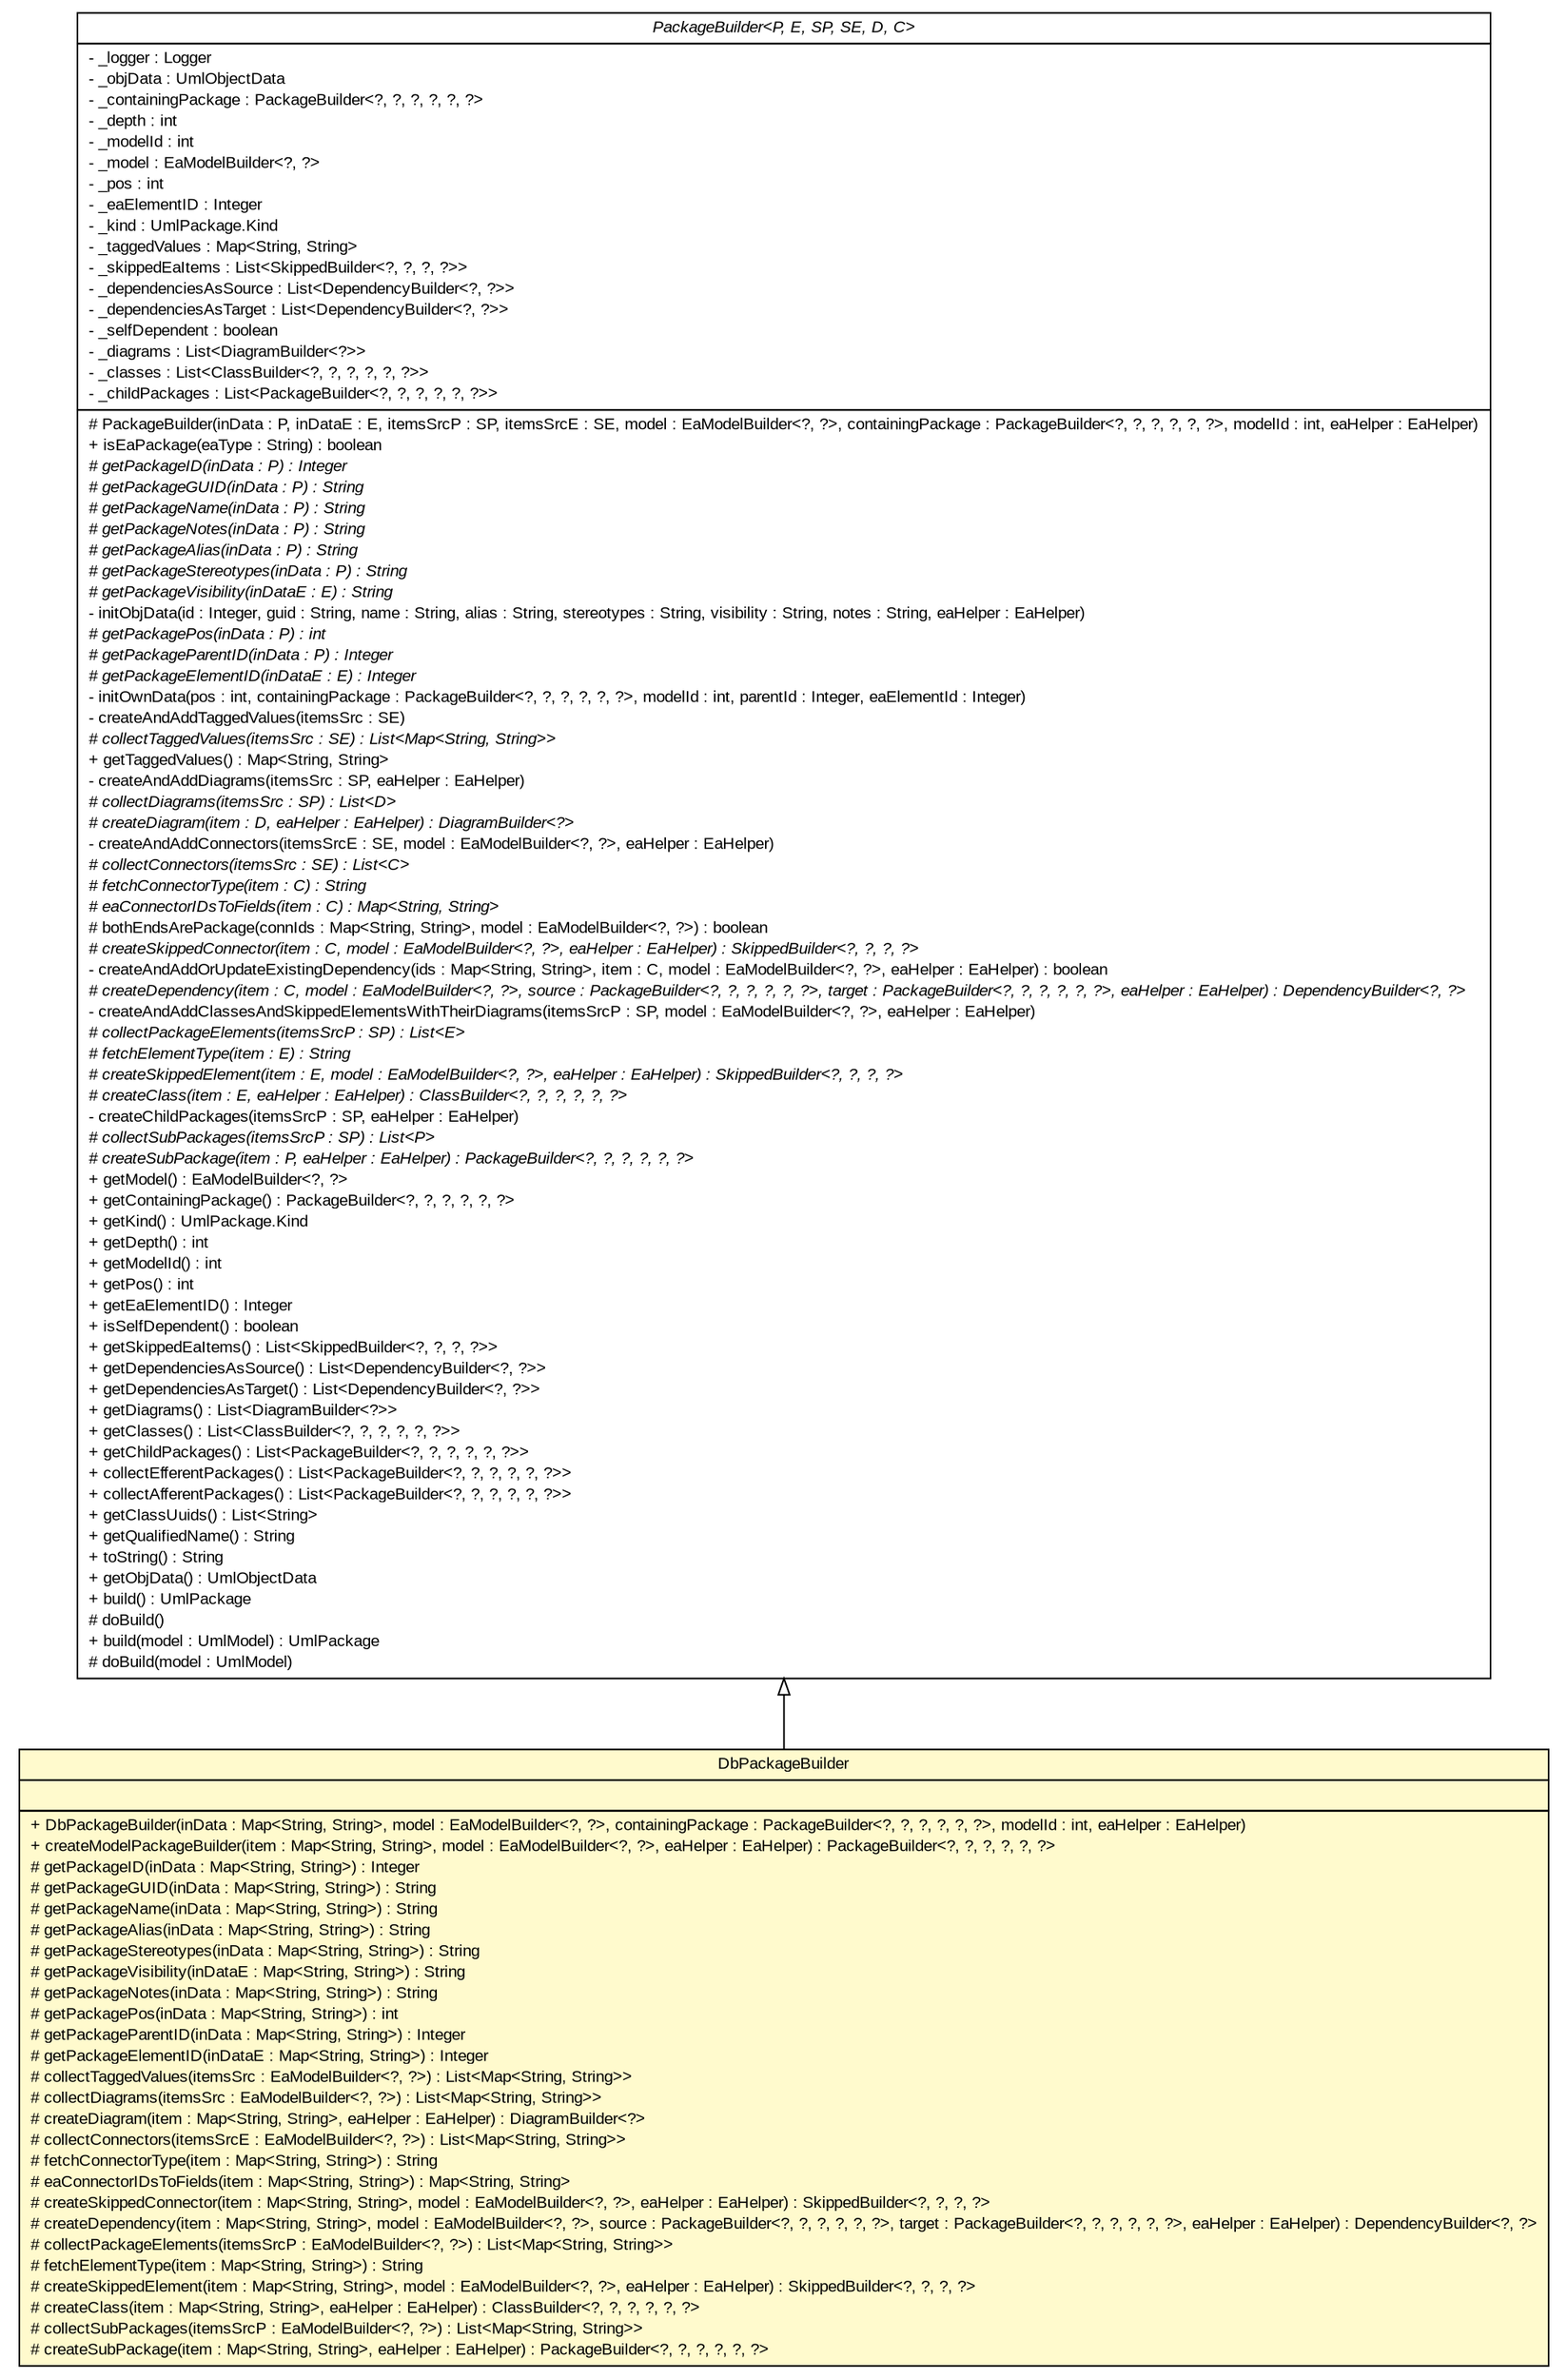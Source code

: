 #!/usr/local/bin/dot
#
# Class diagram 
# Generated by UMLGraph version R5_6_6-6-g3bdff0 (http://www.umlgraph.org/)
#

digraph G {
	edge [fontname="arial",fontsize=10,labelfontname="arial",labelfontsize=10];
	node [fontname="arial",fontsize=10,shape=plaintext];
	nodesep=0.25;
	ranksep=0.5;
	// org.tanjakostic.jcleancim.builder.ea.PackageBuilder<P, E, SP, SE, D, C>
	c92149 [label=<<table title="org.tanjakostic.jcleancim.builder.ea.PackageBuilder" border="0" cellborder="1" cellspacing="0" cellpadding="2" port="p" href="../PackageBuilder.html">
		<tr><td><table border="0" cellspacing="0" cellpadding="1">
<tr><td align="center" balign="center"><font face="Arial Italic"> PackageBuilder&lt;P, E, SP, SE, D, C&gt; </font></td></tr>
		</table></td></tr>
		<tr><td><table border="0" cellspacing="0" cellpadding="1">
<tr><td align="left" balign="left"> - _logger : Logger </td></tr>
<tr><td align="left" balign="left"> - _objData : UmlObjectData </td></tr>
<tr><td align="left" balign="left"> - _containingPackage : PackageBuilder&lt;?, ?, ?, ?, ?, ?&gt; </td></tr>
<tr><td align="left" balign="left"> - _depth : int </td></tr>
<tr><td align="left" balign="left"> - _modelId : int </td></tr>
<tr><td align="left" balign="left"> - _model : EaModelBuilder&lt;?, ?&gt; </td></tr>
<tr><td align="left" balign="left"> - _pos : int </td></tr>
<tr><td align="left" balign="left"> - _eaElementID : Integer </td></tr>
<tr><td align="left" balign="left"> - _kind : UmlPackage.Kind </td></tr>
<tr><td align="left" balign="left"> - _taggedValues : Map&lt;String, String&gt; </td></tr>
<tr><td align="left" balign="left"> - _skippedEaItems : List&lt;SkippedBuilder&lt;?, ?, ?, ?&gt;&gt; </td></tr>
<tr><td align="left" balign="left"> - _dependenciesAsSource : List&lt;DependencyBuilder&lt;?, ?&gt;&gt; </td></tr>
<tr><td align="left" balign="left"> - _dependenciesAsTarget : List&lt;DependencyBuilder&lt;?, ?&gt;&gt; </td></tr>
<tr><td align="left" balign="left"> - _selfDependent : boolean </td></tr>
<tr><td align="left" balign="left"> - _diagrams : List&lt;DiagramBuilder&lt;?&gt;&gt; </td></tr>
<tr><td align="left" balign="left"> - _classes : List&lt;ClassBuilder&lt;?, ?, ?, ?, ?, ?&gt;&gt; </td></tr>
<tr><td align="left" balign="left"> - _childPackages : List&lt;PackageBuilder&lt;?, ?, ?, ?, ?, ?&gt;&gt; </td></tr>
		</table></td></tr>
		<tr><td><table border="0" cellspacing="0" cellpadding="1">
<tr><td align="left" balign="left"> # PackageBuilder(inData : P, inDataE : E, itemsSrcP : SP, itemsSrcE : SE, model : EaModelBuilder&lt;?, ?&gt;, containingPackage : PackageBuilder&lt;?, ?, ?, ?, ?, ?&gt;, modelId : int, eaHelper : EaHelper) </td></tr>
<tr><td align="left" balign="left"> + isEaPackage(eaType : String) : boolean </td></tr>
<tr><td align="left" balign="left"><font face="Arial Italic" point-size="10.0"> # getPackageID(inData : P) : Integer </font></td></tr>
<tr><td align="left" balign="left"><font face="Arial Italic" point-size="10.0"> # getPackageGUID(inData : P) : String </font></td></tr>
<tr><td align="left" balign="left"><font face="Arial Italic" point-size="10.0"> # getPackageName(inData : P) : String </font></td></tr>
<tr><td align="left" balign="left"><font face="Arial Italic" point-size="10.0"> # getPackageNotes(inData : P) : String </font></td></tr>
<tr><td align="left" balign="left"><font face="Arial Italic" point-size="10.0"> # getPackageAlias(inData : P) : String </font></td></tr>
<tr><td align="left" balign="left"><font face="Arial Italic" point-size="10.0"> # getPackageStereotypes(inData : P) : String </font></td></tr>
<tr><td align="left" balign="left"><font face="Arial Italic" point-size="10.0"> # getPackageVisibility(inDataE : E) : String </font></td></tr>
<tr><td align="left" balign="left"> - initObjData(id : Integer, guid : String, name : String, alias : String, stereotypes : String, visibility : String, notes : String, eaHelper : EaHelper) </td></tr>
<tr><td align="left" balign="left"><font face="Arial Italic" point-size="10.0"> # getPackagePos(inData : P) : int </font></td></tr>
<tr><td align="left" balign="left"><font face="Arial Italic" point-size="10.0"> # getPackageParentID(inData : P) : Integer </font></td></tr>
<tr><td align="left" balign="left"><font face="Arial Italic" point-size="10.0"> # getPackageElementID(inDataE : E) : Integer </font></td></tr>
<tr><td align="left" balign="left"> - initOwnData(pos : int, containingPackage : PackageBuilder&lt;?, ?, ?, ?, ?, ?&gt;, modelId : int, parentId : Integer, eaElementId : Integer) </td></tr>
<tr><td align="left" balign="left"> - createAndAddTaggedValues(itemsSrc : SE) </td></tr>
<tr><td align="left" balign="left"><font face="Arial Italic" point-size="10.0"> # collectTaggedValues(itemsSrc : SE) : List&lt;Map&lt;String, String&gt;&gt; </font></td></tr>
<tr><td align="left" balign="left"> + getTaggedValues() : Map&lt;String, String&gt; </td></tr>
<tr><td align="left" balign="left"> - createAndAddDiagrams(itemsSrc : SP, eaHelper : EaHelper) </td></tr>
<tr><td align="left" balign="left"><font face="Arial Italic" point-size="10.0"> # collectDiagrams(itemsSrc : SP) : List&lt;D&gt; </font></td></tr>
<tr><td align="left" balign="left"><font face="Arial Italic" point-size="10.0"> # createDiagram(item : D, eaHelper : EaHelper) : DiagramBuilder&lt;?&gt; </font></td></tr>
<tr><td align="left" balign="left"> - createAndAddConnectors(itemsSrcE : SE, model : EaModelBuilder&lt;?, ?&gt;, eaHelper : EaHelper) </td></tr>
<tr><td align="left" balign="left"><font face="Arial Italic" point-size="10.0"> # collectConnectors(itemsSrc : SE) : List&lt;C&gt; </font></td></tr>
<tr><td align="left" balign="left"><font face="Arial Italic" point-size="10.0"> # fetchConnectorType(item : C) : String </font></td></tr>
<tr><td align="left" balign="left"><font face="Arial Italic" point-size="10.0"> # eaConnectorIDsToFields(item : C) : Map&lt;String, String&gt; </font></td></tr>
<tr><td align="left" balign="left"> # bothEndsArePackage(connIds : Map&lt;String, String&gt;, model : EaModelBuilder&lt;?, ?&gt;) : boolean </td></tr>
<tr><td align="left" balign="left"><font face="Arial Italic" point-size="10.0"> # createSkippedConnector(item : C, model : EaModelBuilder&lt;?, ?&gt;, eaHelper : EaHelper) : SkippedBuilder&lt;?, ?, ?, ?&gt; </font></td></tr>
<tr><td align="left" balign="left"> - createAndAddOrUpdateExistingDependency(ids : Map&lt;String, String&gt;, item : C, model : EaModelBuilder&lt;?, ?&gt;, eaHelper : EaHelper) : boolean </td></tr>
<tr><td align="left" balign="left"><font face="Arial Italic" point-size="10.0"> # createDependency(item : C, model : EaModelBuilder&lt;?, ?&gt;, source : PackageBuilder&lt;?, ?, ?, ?, ?, ?&gt;, target : PackageBuilder&lt;?, ?, ?, ?, ?, ?&gt;, eaHelper : EaHelper) : DependencyBuilder&lt;?, ?&gt; </font></td></tr>
<tr><td align="left" balign="left"> - createAndAddClassesAndSkippedElementsWithTheirDiagrams(itemsSrcP : SP, model : EaModelBuilder&lt;?, ?&gt;, eaHelper : EaHelper) </td></tr>
<tr><td align="left" balign="left"><font face="Arial Italic" point-size="10.0"> # collectPackageElements(itemsSrcP : SP) : List&lt;E&gt; </font></td></tr>
<tr><td align="left" balign="left"><font face="Arial Italic" point-size="10.0"> # fetchElementType(item : E) : String </font></td></tr>
<tr><td align="left" balign="left"><font face="Arial Italic" point-size="10.0"> # createSkippedElement(item : E, model : EaModelBuilder&lt;?, ?&gt;, eaHelper : EaHelper) : SkippedBuilder&lt;?, ?, ?, ?&gt; </font></td></tr>
<tr><td align="left" balign="left"><font face="Arial Italic" point-size="10.0"> # createClass(item : E, eaHelper : EaHelper) : ClassBuilder&lt;?, ?, ?, ?, ?, ?&gt; </font></td></tr>
<tr><td align="left" balign="left"> - createChildPackages(itemsSrcP : SP, eaHelper : EaHelper) </td></tr>
<tr><td align="left" balign="left"><font face="Arial Italic" point-size="10.0"> # collectSubPackages(itemsSrcP : SP) : List&lt;P&gt; </font></td></tr>
<tr><td align="left" balign="left"><font face="Arial Italic" point-size="10.0"> # createSubPackage(item : P, eaHelper : EaHelper) : PackageBuilder&lt;?, ?, ?, ?, ?, ?&gt; </font></td></tr>
<tr><td align="left" balign="left"> + getModel() : EaModelBuilder&lt;?, ?&gt; </td></tr>
<tr><td align="left" balign="left"> + getContainingPackage() : PackageBuilder&lt;?, ?, ?, ?, ?, ?&gt; </td></tr>
<tr><td align="left" balign="left"> + getKind() : UmlPackage.Kind </td></tr>
<tr><td align="left" balign="left"> + getDepth() : int </td></tr>
<tr><td align="left" balign="left"> + getModelId() : int </td></tr>
<tr><td align="left" balign="left"> + getPos() : int </td></tr>
<tr><td align="left" balign="left"> + getEaElementID() : Integer </td></tr>
<tr><td align="left" balign="left"> + isSelfDependent() : boolean </td></tr>
<tr><td align="left" balign="left"> + getSkippedEaItems() : List&lt;SkippedBuilder&lt;?, ?, ?, ?&gt;&gt; </td></tr>
<tr><td align="left" balign="left"> + getDependenciesAsSource() : List&lt;DependencyBuilder&lt;?, ?&gt;&gt; </td></tr>
<tr><td align="left" balign="left"> + getDependenciesAsTarget() : List&lt;DependencyBuilder&lt;?, ?&gt;&gt; </td></tr>
<tr><td align="left" balign="left"> + getDiagrams() : List&lt;DiagramBuilder&lt;?&gt;&gt; </td></tr>
<tr><td align="left" balign="left"> + getClasses() : List&lt;ClassBuilder&lt;?, ?, ?, ?, ?, ?&gt;&gt; </td></tr>
<tr><td align="left" balign="left"> + getChildPackages() : List&lt;PackageBuilder&lt;?, ?, ?, ?, ?, ?&gt;&gt; </td></tr>
<tr><td align="left" balign="left"> + collectEfferentPackages() : List&lt;PackageBuilder&lt;?, ?, ?, ?, ?, ?&gt;&gt; </td></tr>
<tr><td align="left" balign="left"> + collectAfferentPackages() : List&lt;PackageBuilder&lt;?, ?, ?, ?, ?, ?&gt;&gt; </td></tr>
<tr><td align="left" balign="left"> + getClassUuids() : List&lt;String&gt; </td></tr>
<tr><td align="left" balign="left"> + getQualifiedName() : String </td></tr>
<tr><td align="left" balign="left"> + toString() : String </td></tr>
<tr><td align="left" balign="left"> + getObjData() : UmlObjectData </td></tr>
<tr><td align="left" balign="left"> + build() : UmlPackage </td></tr>
<tr><td align="left" balign="left"> # doBuild() </td></tr>
<tr><td align="left" balign="left"> + build(model : UmlModel) : UmlPackage </td></tr>
<tr><td align="left" balign="left"> # doBuild(model : UmlModel) </td></tr>
		</table></td></tr>
		</table>>, URL="../PackageBuilder.html", fontname="arial", fontcolor="black", fontsize=10.0];
	// org.tanjakostic.jcleancim.builder.ea.db.DbPackageBuilder
	c92170 [label=<<table title="org.tanjakostic.jcleancim.builder.ea.db.DbPackageBuilder" border="0" cellborder="1" cellspacing="0" cellpadding="2" port="p" bgcolor="lemonChiffon" href="./DbPackageBuilder.html">
		<tr><td><table border="0" cellspacing="0" cellpadding="1">
<tr><td align="center" balign="center"> DbPackageBuilder </td></tr>
		</table></td></tr>
		<tr><td><table border="0" cellspacing="0" cellpadding="1">
<tr><td align="left" balign="left">  </td></tr>
		</table></td></tr>
		<tr><td><table border="0" cellspacing="0" cellpadding="1">
<tr><td align="left" balign="left"> + DbPackageBuilder(inData : Map&lt;String, String&gt;, model : EaModelBuilder&lt;?, ?&gt;, containingPackage : PackageBuilder&lt;?, ?, ?, ?, ?, ?&gt;, modelId : int, eaHelper : EaHelper) </td></tr>
<tr><td align="left" balign="left"> + createModelPackageBuilder(item : Map&lt;String, String&gt;, model : EaModelBuilder&lt;?, ?&gt;, eaHelper : EaHelper) : PackageBuilder&lt;?, ?, ?, ?, ?, ?&gt; </td></tr>
<tr><td align="left" balign="left"> # getPackageID(inData : Map&lt;String, String&gt;) : Integer </td></tr>
<tr><td align="left" balign="left"> # getPackageGUID(inData : Map&lt;String, String&gt;) : String </td></tr>
<tr><td align="left" balign="left"> # getPackageName(inData : Map&lt;String, String&gt;) : String </td></tr>
<tr><td align="left" balign="left"> # getPackageAlias(inData : Map&lt;String, String&gt;) : String </td></tr>
<tr><td align="left" balign="left"> # getPackageStereotypes(inData : Map&lt;String, String&gt;) : String </td></tr>
<tr><td align="left" balign="left"> # getPackageVisibility(inDataE : Map&lt;String, String&gt;) : String </td></tr>
<tr><td align="left" balign="left"> # getPackageNotes(inData : Map&lt;String, String&gt;) : String </td></tr>
<tr><td align="left" balign="left"> # getPackagePos(inData : Map&lt;String, String&gt;) : int </td></tr>
<tr><td align="left" balign="left"> # getPackageParentID(inData : Map&lt;String, String&gt;) : Integer </td></tr>
<tr><td align="left" balign="left"> # getPackageElementID(inDataE : Map&lt;String, String&gt;) : Integer </td></tr>
<tr><td align="left" balign="left"> # collectTaggedValues(itemsSrc : EaModelBuilder&lt;?, ?&gt;) : List&lt;Map&lt;String, String&gt;&gt; </td></tr>
<tr><td align="left" balign="left"> # collectDiagrams(itemsSrc : EaModelBuilder&lt;?, ?&gt;) : List&lt;Map&lt;String, String&gt;&gt; </td></tr>
<tr><td align="left" balign="left"> # createDiagram(item : Map&lt;String, String&gt;, eaHelper : EaHelper) : DiagramBuilder&lt;?&gt; </td></tr>
<tr><td align="left" balign="left"> # collectConnectors(itemsSrcE : EaModelBuilder&lt;?, ?&gt;) : List&lt;Map&lt;String, String&gt;&gt; </td></tr>
<tr><td align="left" balign="left"> # fetchConnectorType(item : Map&lt;String, String&gt;) : String </td></tr>
<tr><td align="left" balign="left"> # eaConnectorIDsToFields(item : Map&lt;String, String&gt;) : Map&lt;String, String&gt; </td></tr>
<tr><td align="left" balign="left"> # createSkippedConnector(item : Map&lt;String, String&gt;, model : EaModelBuilder&lt;?, ?&gt;, eaHelper : EaHelper) : SkippedBuilder&lt;?, ?, ?, ?&gt; </td></tr>
<tr><td align="left" balign="left"> # createDependency(item : Map&lt;String, String&gt;, model : EaModelBuilder&lt;?, ?&gt;, source : PackageBuilder&lt;?, ?, ?, ?, ?, ?&gt;, target : PackageBuilder&lt;?, ?, ?, ?, ?, ?&gt;, eaHelper : EaHelper) : DependencyBuilder&lt;?, ?&gt; </td></tr>
<tr><td align="left" balign="left"> # collectPackageElements(itemsSrcP : EaModelBuilder&lt;?, ?&gt;) : List&lt;Map&lt;String, String&gt;&gt; </td></tr>
<tr><td align="left" balign="left"> # fetchElementType(item : Map&lt;String, String&gt;) : String </td></tr>
<tr><td align="left" balign="left"> # createSkippedElement(item : Map&lt;String, String&gt;, model : EaModelBuilder&lt;?, ?&gt;, eaHelper : EaHelper) : SkippedBuilder&lt;?, ?, ?, ?&gt; </td></tr>
<tr><td align="left" balign="left"> # createClass(item : Map&lt;String, String&gt;, eaHelper : EaHelper) : ClassBuilder&lt;?, ?, ?, ?, ?, ?&gt; </td></tr>
<tr><td align="left" balign="left"> # collectSubPackages(itemsSrcP : EaModelBuilder&lt;?, ?&gt;) : List&lt;Map&lt;String, String&gt;&gt; </td></tr>
<tr><td align="left" balign="left"> # createSubPackage(item : Map&lt;String, String&gt;, eaHelper : EaHelper) : PackageBuilder&lt;?, ?, ?, ?, ?, ?&gt; </td></tr>
		</table></td></tr>
		</table>>, URL="./DbPackageBuilder.html", fontname="arial", fontcolor="black", fontsize=10.0];
	//org.tanjakostic.jcleancim.builder.ea.db.DbPackageBuilder extends org.tanjakostic.jcleancim.builder.ea.PackageBuilder<java.util.Map<java.lang.String, java.lang.String>, java.util.Map<java.lang.String, java.lang.String>, org.tanjakostic.jcleancim.builder.ea.EaModelBuilder<?, ?>, org.tanjakostic.jcleancim.builder.ea.EaModelBuilder<?, ?>, java.util.Map<java.lang.String, java.lang.String>, java.util.Map<java.lang.String, java.lang.String>>
	c92149:p -> c92170:p [dir=back,arrowtail=empty];
}

